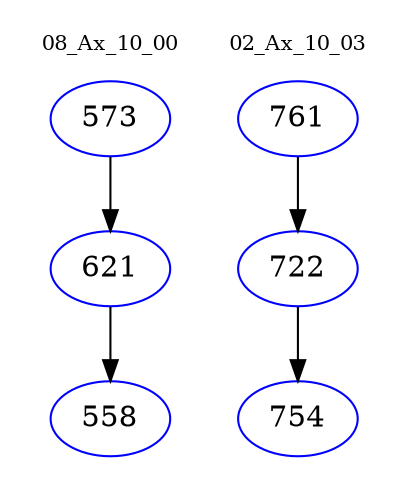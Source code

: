 digraph{
subgraph cluster_0 {
color = white
label = "08_Ax_10_00";
fontsize=10;
T0_573 [label="573", color="blue"]
T0_573 -> T0_621 [color="black"]
T0_621 [label="621", color="blue"]
T0_621 -> T0_558 [color="black"]
T0_558 [label="558", color="blue"]
}
subgraph cluster_1 {
color = white
label = "02_Ax_10_03";
fontsize=10;
T1_761 [label="761", color="blue"]
T1_761 -> T1_722 [color="black"]
T1_722 [label="722", color="blue"]
T1_722 -> T1_754 [color="black"]
T1_754 [label="754", color="blue"]
}
}
